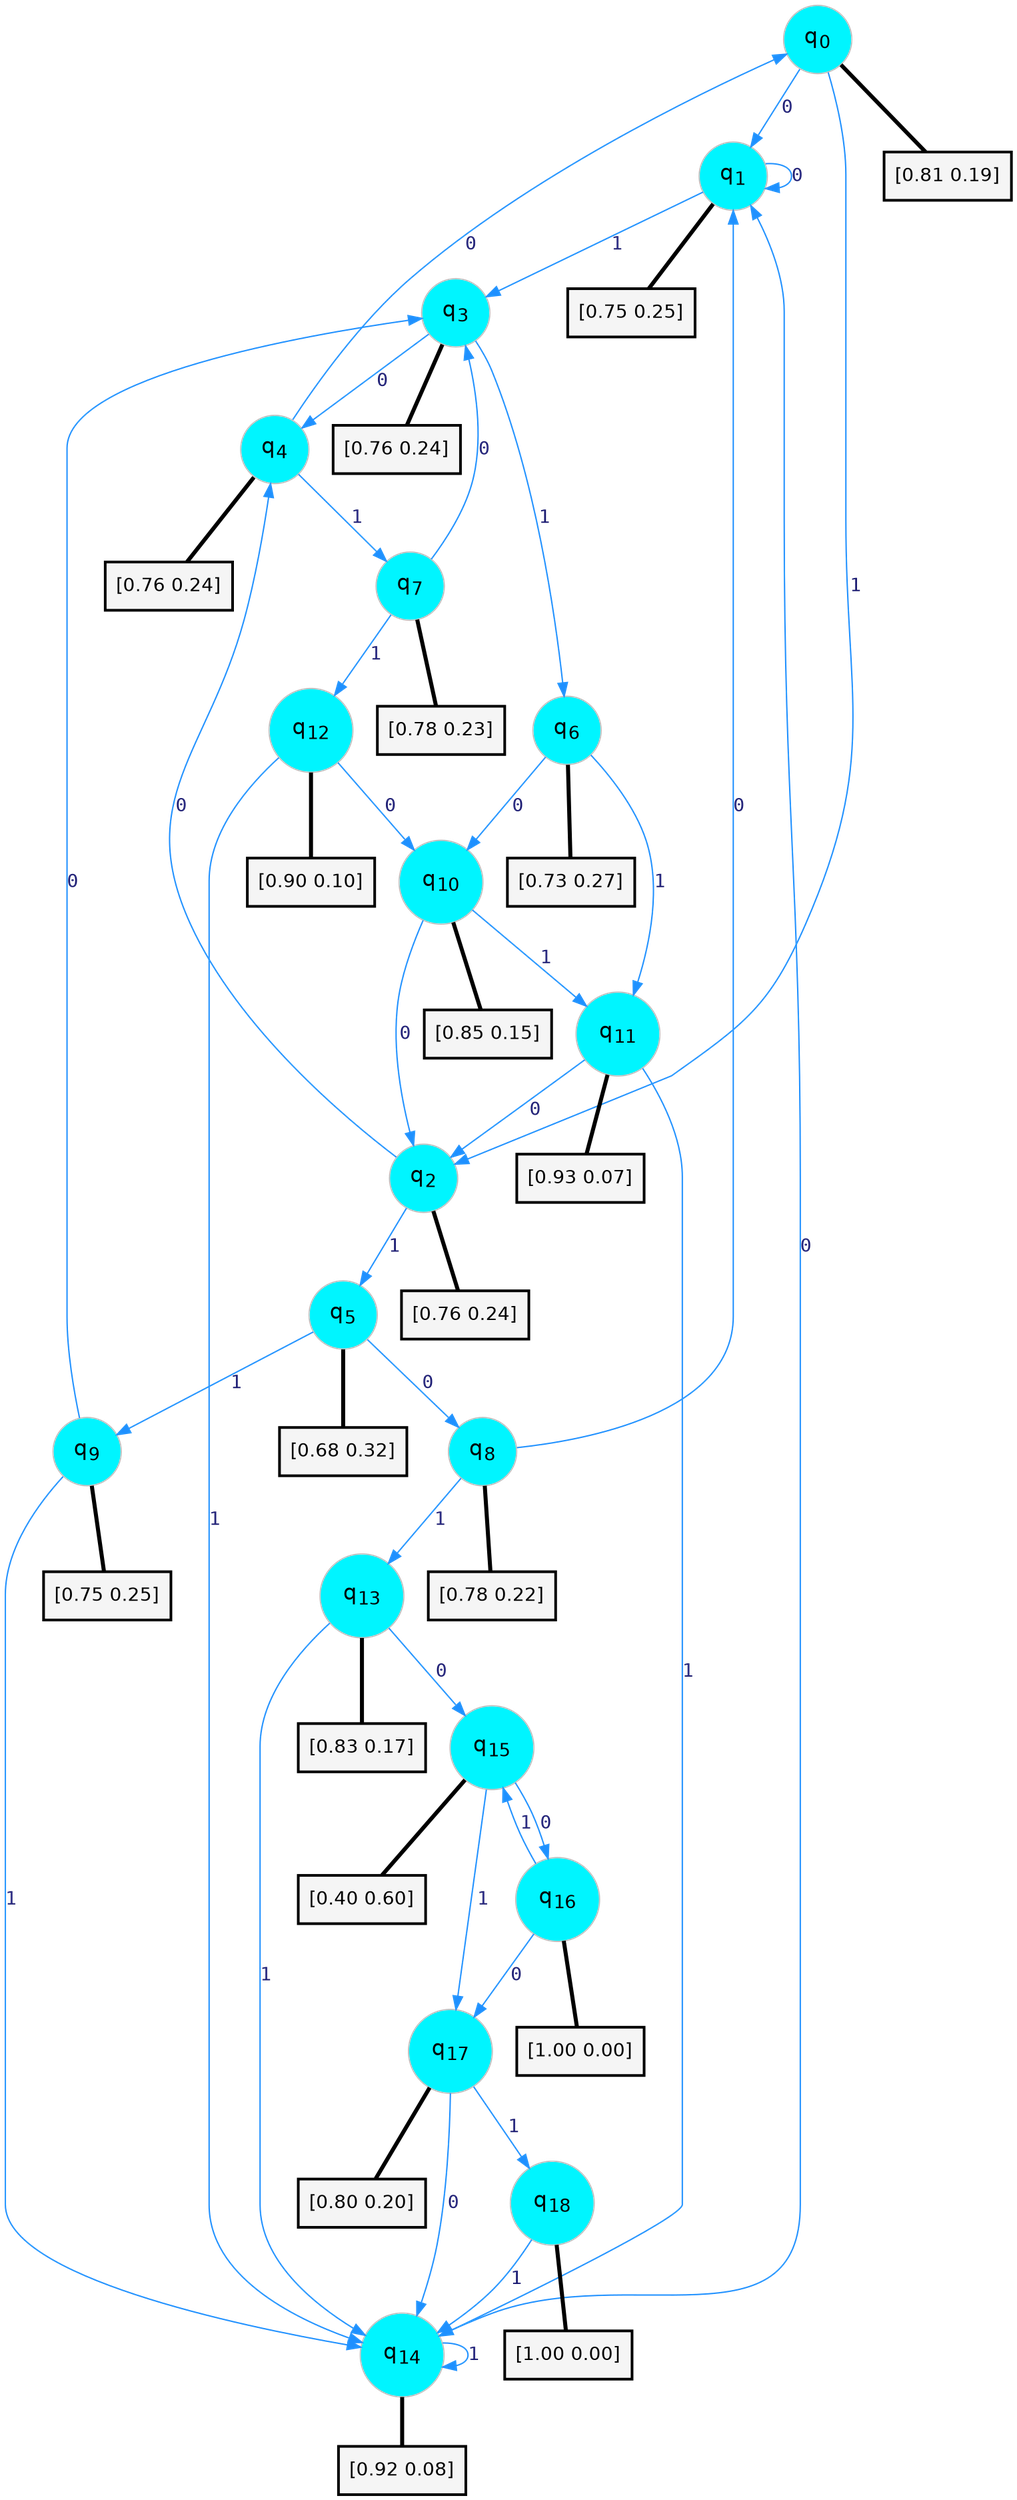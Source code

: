 digraph G {
graph [
bgcolor=transparent, dpi=300, rankdir=TD, size="40,25"];
node [
color=gray, fillcolor=turquoise1, fontcolor=black, fontname=Helvetica, fontsize=16, fontweight=bold, shape=circle, style=filled];
edge [
arrowsize=1, color=dodgerblue1, fontcolor=midnightblue, fontname=courier, fontweight=bold, penwidth=1, style=solid, weight=20];
0[label=<q<SUB>0</SUB>>];
1[label=<q<SUB>1</SUB>>];
2[label=<q<SUB>2</SUB>>];
3[label=<q<SUB>3</SUB>>];
4[label=<q<SUB>4</SUB>>];
5[label=<q<SUB>5</SUB>>];
6[label=<q<SUB>6</SUB>>];
7[label=<q<SUB>7</SUB>>];
8[label=<q<SUB>8</SUB>>];
9[label=<q<SUB>9</SUB>>];
10[label=<q<SUB>10</SUB>>];
11[label=<q<SUB>11</SUB>>];
12[label=<q<SUB>12</SUB>>];
13[label=<q<SUB>13</SUB>>];
14[label=<q<SUB>14</SUB>>];
15[label=<q<SUB>15</SUB>>];
16[label=<q<SUB>16</SUB>>];
17[label=<q<SUB>17</SUB>>];
18[label=<q<SUB>18</SUB>>];
19[label="[0.81 0.19]", shape=box,fontcolor=black, fontname=Helvetica, fontsize=14, penwidth=2, fillcolor=whitesmoke,color=black];
20[label="[0.75 0.25]", shape=box,fontcolor=black, fontname=Helvetica, fontsize=14, penwidth=2, fillcolor=whitesmoke,color=black];
21[label="[0.76 0.24]", shape=box,fontcolor=black, fontname=Helvetica, fontsize=14, penwidth=2, fillcolor=whitesmoke,color=black];
22[label="[0.76 0.24]", shape=box,fontcolor=black, fontname=Helvetica, fontsize=14, penwidth=2, fillcolor=whitesmoke,color=black];
23[label="[0.76 0.24]", shape=box,fontcolor=black, fontname=Helvetica, fontsize=14, penwidth=2, fillcolor=whitesmoke,color=black];
24[label="[0.68 0.32]", shape=box,fontcolor=black, fontname=Helvetica, fontsize=14, penwidth=2, fillcolor=whitesmoke,color=black];
25[label="[0.73 0.27]", shape=box,fontcolor=black, fontname=Helvetica, fontsize=14, penwidth=2, fillcolor=whitesmoke,color=black];
26[label="[0.78 0.23]", shape=box,fontcolor=black, fontname=Helvetica, fontsize=14, penwidth=2, fillcolor=whitesmoke,color=black];
27[label="[0.78 0.22]", shape=box,fontcolor=black, fontname=Helvetica, fontsize=14, penwidth=2, fillcolor=whitesmoke,color=black];
28[label="[0.75 0.25]", shape=box,fontcolor=black, fontname=Helvetica, fontsize=14, penwidth=2, fillcolor=whitesmoke,color=black];
29[label="[0.85 0.15]", shape=box,fontcolor=black, fontname=Helvetica, fontsize=14, penwidth=2, fillcolor=whitesmoke,color=black];
30[label="[0.93 0.07]", shape=box,fontcolor=black, fontname=Helvetica, fontsize=14, penwidth=2, fillcolor=whitesmoke,color=black];
31[label="[0.90 0.10]", shape=box,fontcolor=black, fontname=Helvetica, fontsize=14, penwidth=2, fillcolor=whitesmoke,color=black];
32[label="[0.83 0.17]", shape=box,fontcolor=black, fontname=Helvetica, fontsize=14, penwidth=2, fillcolor=whitesmoke,color=black];
33[label="[0.92 0.08]", shape=box,fontcolor=black, fontname=Helvetica, fontsize=14, penwidth=2, fillcolor=whitesmoke,color=black];
34[label="[0.40 0.60]", shape=box,fontcolor=black, fontname=Helvetica, fontsize=14, penwidth=2, fillcolor=whitesmoke,color=black];
35[label="[1.00 0.00]", shape=box,fontcolor=black, fontname=Helvetica, fontsize=14, penwidth=2, fillcolor=whitesmoke,color=black];
36[label="[0.80 0.20]", shape=box,fontcolor=black, fontname=Helvetica, fontsize=14, penwidth=2, fillcolor=whitesmoke,color=black];
37[label="[1.00 0.00]", shape=box,fontcolor=black, fontname=Helvetica, fontsize=14, penwidth=2, fillcolor=whitesmoke,color=black];
0->1 [label=0];
0->2 [label=1];
0->19 [arrowhead=none, penwidth=3,color=black];
1->1 [label=0];
1->3 [label=1];
1->20 [arrowhead=none, penwidth=3,color=black];
2->4 [label=0];
2->5 [label=1];
2->21 [arrowhead=none, penwidth=3,color=black];
3->4 [label=0];
3->6 [label=1];
3->22 [arrowhead=none, penwidth=3,color=black];
4->0 [label=0];
4->7 [label=1];
4->23 [arrowhead=none, penwidth=3,color=black];
5->8 [label=0];
5->9 [label=1];
5->24 [arrowhead=none, penwidth=3,color=black];
6->10 [label=0];
6->11 [label=1];
6->25 [arrowhead=none, penwidth=3,color=black];
7->3 [label=0];
7->12 [label=1];
7->26 [arrowhead=none, penwidth=3,color=black];
8->1 [label=0];
8->13 [label=1];
8->27 [arrowhead=none, penwidth=3,color=black];
9->3 [label=0];
9->14 [label=1];
9->28 [arrowhead=none, penwidth=3,color=black];
10->2 [label=0];
10->11 [label=1];
10->29 [arrowhead=none, penwidth=3,color=black];
11->2 [label=0];
11->14 [label=1];
11->30 [arrowhead=none, penwidth=3,color=black];
12->10 [label=0];
12->14 [label=1];
12->31 [arrowhead=none, penwidth=3,color=black];
13->15 [label=0];
13->14 [label=1];
13->32 [arrowhead=none, penwidth=3,color=black];
14->1 [label=0];
14->14 [label=1];
14->33 [arrowhead=none, penwidth=3,color=black];
15->16 [label=0];
15->17 [label=1];
15->34 [arrowhead=none, penwidth=3,color=black];
16->17 [label=0];
16->15 [label=1];
16->35 [arrowhead=none, penwidth=3,color=black];
17->14 [label=0];
17->18 [label=1];
17->36 [arrowhead=none, penwidth=3,color=black];
18->14 [label=1];
18->37 [arrowhead=none, penwidth=3,color=black];
}
